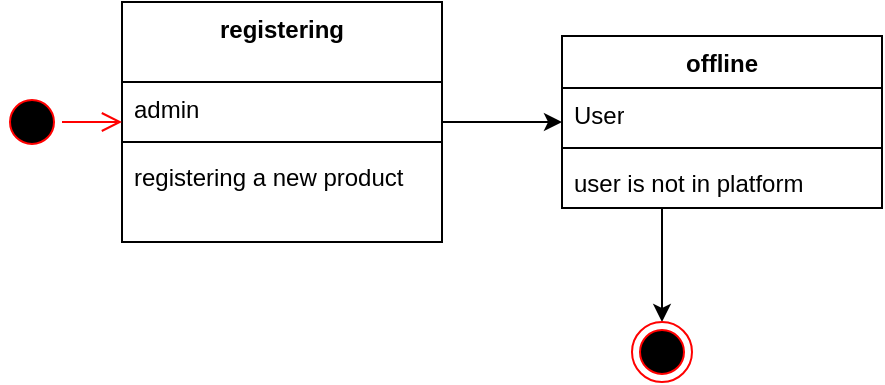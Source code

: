 <mxfile version="24.1.0" type="device">
  <diagram id="PQn-5Fw6K4jAPKaVSkoZ" name="Página-1">
    <mxGraphModel dx="864" dy="508" grid="1" gridSize="10" guides="1" tooltips="1" connect="1" arrows="1" fold="1" page="1" pageScale="1" pageWidth="827" pageHeight="1169" math="0" shadow="0">
      <root>
        <mxCell id="0" />
        <mxCell id="1" parent="0" />
        <mxCell id="2B88kZ_RZcYbCxnPiZeE-21" style="edgeStyle=orthogonalEdgeStyle;rounded=0;orthogonalLoop=1;jettySize=auto;html=1;" parent="1" source="2B88kZ_RZcYbCxnPiZeE-5" target="2B88kZ_RZcYbCxnPiZeE-17" edge="1">
          <mxGeometry relative="1" as="geometry">
            <Array as="points">
              <mxPoint x="390" y="140" />
              <mxPoint x="390" y="140" />
            </Array>
          </mxGeometry>
        </mxCell>
        <mxCell id="2B88kZ_RZcYbCxnPiZeE-5" value="offline" style="swimlane;fontStyle=1;align=center;verticalAlign=top;childLayout=stackLayout;horizontal=1;startSize=26;horizontalStack=0;resizeParent=1;resizeParentMax=0;resizeLast=0;collapsible=1;marginBottom=0;whiteSpace=wrap;html=1;" parent="1" vertex="1">
          <mxGeometry x="340" y="37" width="160" height="86" as="geometry" />
        </mxCell>
        <mxCell id="2B88kZ_RZcYbCxnPiZeE-6" value="User" style="text;strokeColor=none;fillColor=none;align=left;verticalAlign=top;spacingLeft=4;spacingRight=4;overflow=hidden;rotatable=0;points=[[0,0.5],[1,0.5]];portConstraint=eastwest;whiteSpace=wrap;html=1;" parent="2B88kZ_RZcYbCxnPiZeE-5" vertex="1">
          <mxGeometry y="26" width="160" height="26" as="geometry" />
        </mxCell>
        <mxCell id="2B88kZ_RZcYbCxnPiZeE-7" value="" style="line;strokeWidth=1;fillColor=none;align=left;verticalAlign=middle;spacingTop=-1;spacingLeft=3;spacingRight=3;rotatable=0;labelPosition=right;points=[];portConstraint=eastwest;strokeColor=inherit;" parent="2B88kZ_RZcYbCxnPiZeE-5" vertex="1">
          <mxGeometry y="52" width="160" height="8" as="geometry" />
        </mxCell>
        <mxCell id="2B88kZ_RZcYbCxnPiZeE-8" value="user is not in platform&amp;nbsp;" style="text;strokeColor=none;fillColor=none;align=left;verticalAlign=top;spacingLeft=4;spacingRight=4;overflow=hidden;rotatable=0;points=[[0,0.5],[1,0.5]];portConstraint=eastwest;whiteSpace=wrap;html=1;" parent="2B88kZ_RZcYbCxnPiZeE-5" vertex="1">
          <mxGeometry y="60" width="160" height="26" as="geometry" />
        </mxCell>
        <mxCell id="zUrSSlfTv_OJgldLel5D-1" style="edgeStyle=orthogonalEdgeStyle;rounded=0;orthogonalLoop=1;jettySize=auto;html=1;" edge="1" parent="1" source="2B88kZ_RZcYbCxnPiZeE-9" target="2B88kZ_RZcYbCxnPiZeE-5">
          <mxGeometry relative="1" as="geometry" />
        </mxCell>
        <mxCell id="2B88kZ_RZcYbCxnPiZeE-9" value="registering" style="swimlane;fontStyle=1;align=center;verticalAlign=top;childLayout=stackLayout;horizontal=1;startSize=40;horizontalStack=0;resizeParent=1;resizeParentMax=0;resizeLast=0;collapsible=1;marginBottom=0;whiteSpace=wrap;html=1;" parent="1" vertex="1">
          <mxGeometry x="120" y="20" width="160" height="120" as="geometry" />
        </mxCell>
        <mxCell id="2B88kZ_RZcYbCxnPiZeE-10" value="admin" style="text;strokeColor=none;fillColor=none;align=left;verticalAlign=top;spacingLeft=4;spacingRight=4;overflow=hidden;rotatable=0;points=[[0,0.5],[1,0.5]];portConstraint=eastwest;whiteSpace=wrap;html=1;" parent="2B88kZ_RZcYbCxnPiZeE-9" vertex="1">
          <mxGeometry y="40" width="160" height="26" as="geometry" />
        </mxCell>
        <mxCell id="2B88kZ_RZcYbCxnPiZeE-11" value="" style="line;strokeWidth=1;fillColor=none;align=left;verticalAlign=middle;spacingTop=-1;spacingLeft=3;spacingRight=3;rotatable=0;labelPosition=right;points=[];portConstraint=eastwest;strokeColor=inherit;" parent="2B88kZ_RZcYbCxnPiZeE-9" vertex="1">
          <mxGeometry y="66" width="160" height="8" as="geometry" />
        </mxCell>
        <mxCell id="2B88kZ_RZcYbCxnPiZeE-12" value="registering a new product" style="text;strokeColor=none;fillColor=none;align=left;verticalAlign=top;spacingLeft=4;spacingRight=4;overflow=hidden;rotatable=0;points=[[0,0.5],[1,0.5]];portConstraint=eastwest;whiteSpace=wrap;html=1;" parent="2B88kZ_RZcYbCxnPiZeE-9" vertex="1">
          <mxGeometry y="74" width="160" height="46" as="geometry" />
        </mxCell>
        <mxCell id="2B88kZ_RZcYbCxnPiZeE-17" value="" style="ellipse;html=1;shape=endState;fillColor=#000000;strokeColor=#ff0000;" parent="1" vertex="1">
          <mxGeometry x="375" y="180" width="30" height="30" as="geometry" />
        </mxCell>
        <mxCell id="2B88kZ_RZcYbCxnPiZeE-18" value="" style="ellipse;html=1;shape=startState;fillColor=#000000;strokeColor=#ff0000;" parent="1" vertex="1">
          <mxGeometry x="60" y="65" width="30" height="30" as="geometry" />
        </mxCell>
        <mxCell id="2B88kZ_RZcYbCxnPiZeE-19" value="" style="edgeStyle=orthogonalEdgeStyle;html=1;verticalAlign=bottom;endArrow=open;endSize=8;strokeColor=#ff0000;rounded=0;" parent="1" source="2B88kZ_RZcYbCxnPiZeE-18" target="2B88kZ_RZcYbCxnPiZeE-9" edge="1">
          <mxGeometry relative="1" as="geometry">
            <mxPoint x="165" y="120" as="targetPoint" />
          </mxGeometry>
        </mxCell>
      </root>
    </mxGraphModel>
  </diagram>
</mxfile>
